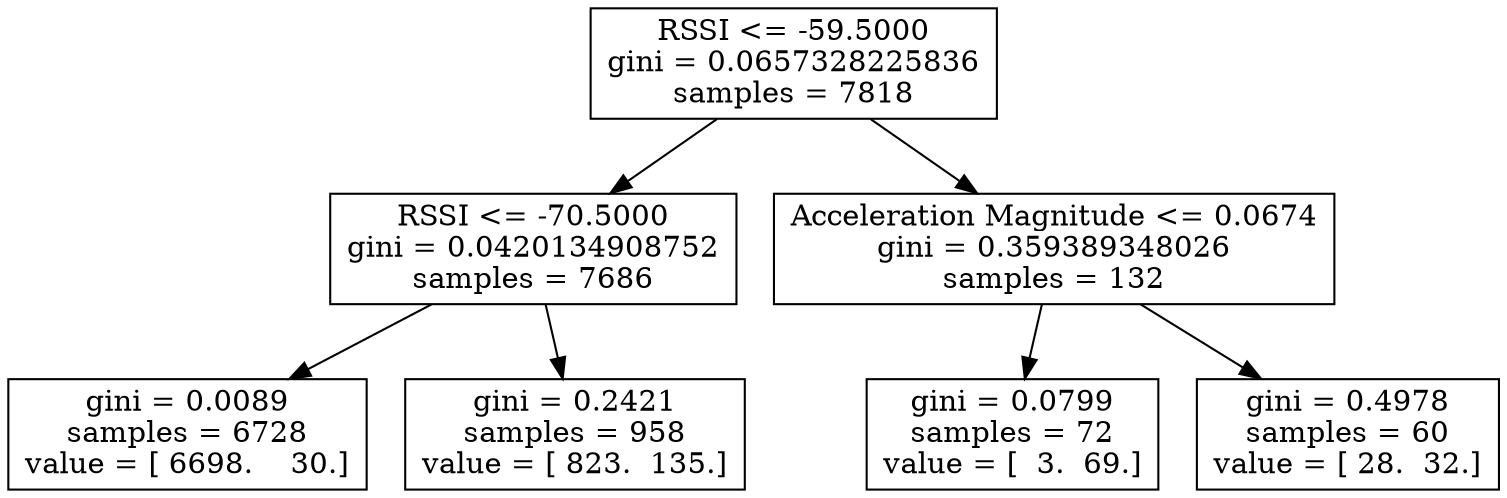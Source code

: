 digraph Tree {
0 [label="RSSI <= -59.5000\ngini = 0.0657328225836\nsamples = 7818", shape="box"] ;
1 [label="RSSI <= -70.5000\ngini = 0.0420134908752\nsamples = 7686", shape="box"] ;
0 -> 1 ;
2 [label="gini = 0.0089\nsamples = 6728\nvalue = [ 6698.    30.]", shape="box"] ;
1 -> 2 ;
3 [label="gini = 0.2421\nsamples = 958\nvalue = [ 823.  135.]", shape="box"] ;
1 -> 3 ;
4 [label="Acceleration Magnitude <= 0.0674\ngini = 0.359389348026\nsamples = 132", shape="box"] ;
0 -> 4 ;
5 [label="gini = 0.0799\nsamples = 72\nvalue = [  3.  69.]", shape="box"] ;
4 -> 5 ;
6 [label="gini = 0.4978\nsamples = 60\nvalue = [ 28.  32.]", shape="box"] ;
4 -> 6 ;
}